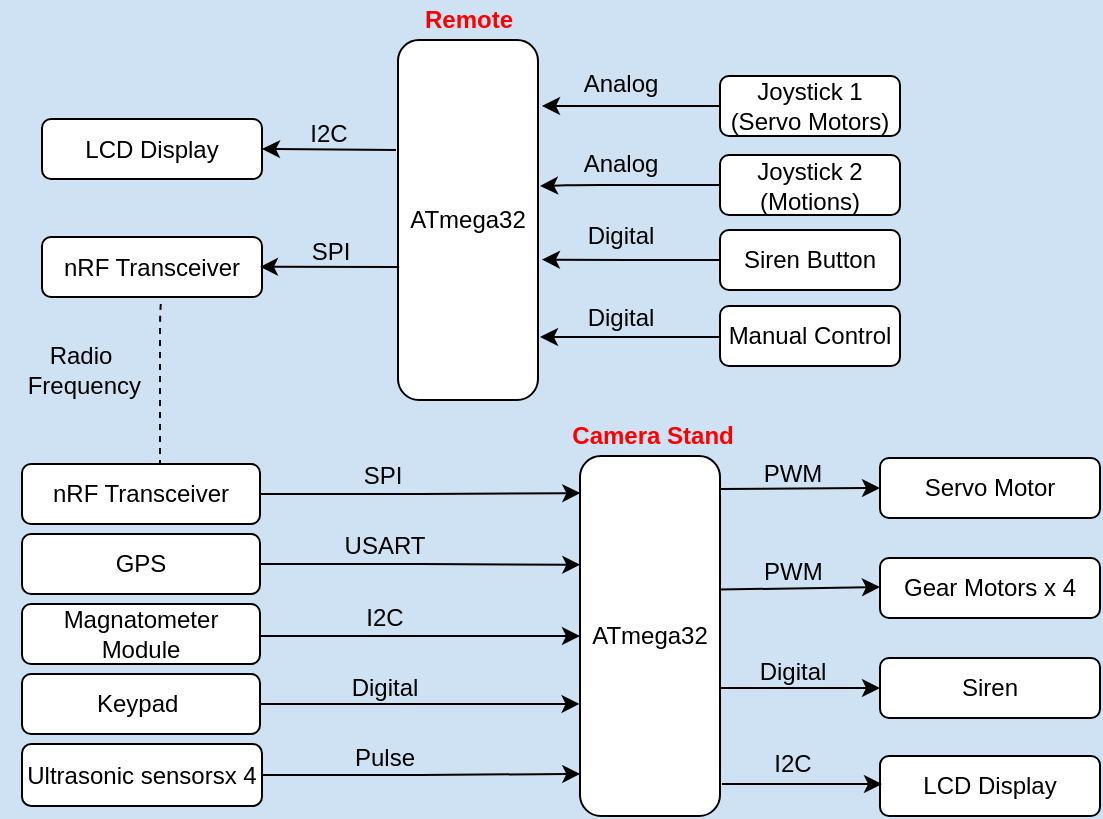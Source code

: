 <mxfile version="18.0.6" type="device"><diagram id="lJRAImz-lxVpwRp8242M" name="Page-1"><mxGraphModel dx="1038" dy="649" grid="0" gridSize="10" guides="1" tooltips="1" connect="1" arrows="1" fold="1" page="1" pageScale="1" pageWidth="850" pageHeight="1100" background="#CFE2F3" math="0" shadow="0"><root><mxCell id="0"/><mxCell id="1" parent="0"/><mxCell id="MMNiO4hkmzrSqd-5T3A--52" value="ATmega32" style="whiteSpace=wrap;html=1;direction=south;rounded=1;" parent="1" vertex="1"><mxGeometry x="381" y="77" width="70" height="180" as="geometry"/></mxCell><mxCell id="MMNiO4hkmzrSqd-5T3A--53" value="&lt;b&gt;&lt;font color=&quot;#ff0000&quot;&gt;Remote&lt;/font&gt;&lt;/b&gt;" style="text;html=1;align=center;verticalAlign=middle;resizable=0;points=[];autosize=1;strokeColor=none;fillColor=none;rounded=1;" parent="1" vertex="1"><mxGeometry x="386" y="57" width="60" height="20" as="geometry"/></mxCell><mxCell id="t50Us-VJCN47oumpyvYB-7" style="edgeStyle=orthogonalEdgeStyle;rounded=0;orthogonalLoop=1;jettySize=auto;html=1;exitX=0;exitY=0.5;exitDx=0;exitDy=0;" parent="1" source="MMNiO4hkmzrSqd-5T3A--55" edge="1"><mxGeometry relative="1" as="geometry"><mxPoint x="453" y="110" as="targetPoint"/></mxGeometry></mxCell><mxCell id="MMNiO4hkmzrSqd-5T3A--55" value="Joystick 1&lt;br&gt;(Servo Motors)" style="whiteSpace=wrap;html=1;rounded=1;" parent="1" vertex="1"><mxGeometry x="542" y="95" width="90" height="30" as="geometry"/></mxCell><mxCell id="MMNiO4hkmzrSqd-5T3A--56" value="" style="edgeStyle=orthogonalEdgeStyle;orthogonalLoop=1;jettySize=auto;html=1;" parent="1" edge="1"><mxGeometry relative="1" as="geometry"><Array as="points"><mxPoint x="472" y="149.5"/><mxPoint x="472" y="149.5"/></Array><mxPoint x="452" y="150" as="targetPoint"/><mxPoint x="587" y="153.5" as="sourcePoint"/></mxGeometry></mxCell><mxCell id="MMNiO4hkmzrSqd-5T3A--57" value="Joystick 2&lt;br&gt;(Motions)" style="whiteSpace=wrap;html=1;rounded=1;" parent="1" vertex="1"><mxGeometry x="542" y="134.5" width="90" height="30" as="geometry"/></mxCell><mxCell id="MMNiO4hkmzrSqd-5T3A--61" value="nRF Transceiver" style="whiteSpace=wrap;html=1;rounded=1;" parent="1" vertex="1"><mxGeometry x="203" y="175.5" width="110" height="30" as="geometry"/></mxCell><mxCell id="MMNiO4hkmzrSqd-5T3A--62" value="Analog" style="text;html=1;align=center;verticalAlign=middle;resizable=0;points=[];autosize=1;strokeColor=none;fillColor=none;rounded=1;" parent="1" vertex="1"><mxGeometry x="467" y="88.5" width="50" height="20" as="geometry"/></mxCell><mxCell id="MMNiO4hkmzrSqd-5T3A--63" value="Analog" style="text;html=1;align=center;verticalAlign=middle;resizable=0;points=[];autosize=1;strokeColor=none;fillColor=none;rounded=1;" parent="1" vertex="1"><mxGeometry x="467" y="128.5" width="50" height="20" as="geometry"/></mxCell><mxCell id="MMNiO4hkmzrSqd-5T3A--67" value="" style="endArrow=none;dashed=1;html=1;entryX=0.542;entryY=1;entryDx=0;entryDy=0;entryPerimeter=0;" parent="1" target="MMNiO4hkmzrSqd-5T3A--61" edge="1"><mxGeometry width="50" height="50" relative="1" as="geometry"><mxPoint x="262" y="290" as="sourcePoint"/><mxPoint x="262" y="170" as="targetPoint"/><Array as="points"><mxPoint x="262" y="215"/></Array></mxGeometry></mxCell><mxCell id="MMNiO4hkmzrSqd-5T3A--68" value="Radio&lt;br&gt;&amp;nbsp;Frequency" style="text;html=1;align=center;verticalAlign=middle;resizable=0;points=[];autosize=1;strokeColor=none;fillColor=none;rounded=1;" parent="1" vertex="1"><mxGeometry x="182" y="227" width="80" height="30" as="geometry"/></mxCell><mxCell id="tVcpMlcpaXiASB92Wn8R-7" style="edgeStyle=orthogonalEdgeStyle;rounded=0;orthogonalLoop=1;jettySize=auto;html=1;exitX=1;exitY=0.5;exitDx=0;exitDy=0;entryX=0.103;entryY=0.998;entryDx=0;entryDy=0;entryPerimeter=0;" parent="1" source="MMNiO4hkmzrSqd-5T3A--70" target="MMNiO4hkmzrSqd-5T3A--73" edge="1"><mxGeometry relative="1" as="geometry"><mxPoint x="470" y="304" as="targetPoint"/></mxGeometry></mxCell><mxCell id="MMNiO4hkmzrSqd-5T3A--70" value="nRF Transceiver" style="whiteSpace=wrap;html=1;rounded=1;" parent="1" vertex="1"><mxGeometry x="193" y="289" width="119" height="30" as="geometry"/></mxCell><mxCell id="MMNiO4hkmzrSqd-5T3A--73" value="ATmega32" style="whiteSpace=wrap;html=1;direction=south;rounded=1;" parent="1" vertex="1"><mxGeometry x="472" y="285" width="70" height="180" as="geometry"/></mxCell><mxCell id="MMNiO4hkmzrSqd-5T3A--74" value="&lt;b&gt;&lt;font color=&quot;#ff0000&quot;&gt;Camera Stand&lt;/font&gt;&lt;/b&gt;" style="text;html=1;align=center;verticalAlign=middle;resizable=0;points=[];autosize=1;strokeColor=none;fillColor=none;rounded=1;" parent="1" vertex="1"><mxGeometry x="462" y="266" width="91" height="18" as="geometry"/></mxCell><mxCell id="MMNiO4hkmzrSqd-5T3A--75" value="&lt;font color=&quot;#000000&quot;&gt;SPI&lt;/font&gt;" style="text;html=1;align=center;verticalAlign=middle;resizable=0;points=[];autosize=1;strokeColor=none;fillColor=none;rounded=1;" parent="1" vertex="1"><mxGeometry x="358" y="286" width="29" height="18" as="geometry"/></mxCell><mxCell id="MMNiO4hkmzrSqd-5T3A--78" value="Servo Motor" style="whiteSpace=wrap;html=1;rounded=1;" parent="1" vertex="1"><mxGeometry x="622" y="286" width="110" height="30" as="geometry"/></mxCell><mxCell id="MMNiO4hkmzrSqd-5T3A--80" value="PWM" style="text;html=1;align=center;verticalAlign=middle;resizable=0;points=[];autosize=1;strokeColor=none;fillColor=none;rounded=1;" parent="1" vertex="1"><mxGeometry x="553" y="284" width="50" height="20" as="geometry"/></mxCell><mxCell id="tVcpMlcpaXiASB92Wn8R-8" style="edgeStyle=orthogonalEdgeStyle;rounded=0;orthogonalLoop=1;jettySize=auto;html=1;exitX=1;exitY=0.5;exitDx=0;exitDy=0;entryX=0.302;entryY=0.998;entryDx=0;entryDy=0;entryPerimeter=0;" parent="1" source="MMNiO4hkmzrSqd-5T3A--82" target="MMNiO4hkmzrSqd-5T3A--73" edge="1"><mxGeometry relative="1" as="geometry"><mxPoint x="470" y="339" as="targetPoint"/></mxGeometry></mxCell><mxCell id="MMNiO4hkmzrSqd-5T3A--82" value="GPS" style="whiteSpace=wrap;html=1;rounded=1;" parent="1" vertex="1"><mxGeometry x="193" y="324" width="119" height="30" as="geometry"/></mxCell><mxCell id="MMNiO4hkmzrSqd-5T3A--83" value="USART" style="text;html=1;align=center;verticalAlign=middle;resizable=0;points=[];autosize=1;strokeColor=none;fillColor=none;rounded=1;" parent="1" vertex="1"><mxGeometry x="344" y="320" width="60" height="20" as="geometry"/></mxCell><mxCell id="tVcpMlcpaXiASB92Wn8R-5" style="edgeStyle=orthogonalEdgeStyle;rounded=0;orthogonalLoop=1;jettySize=auto;html=1;exitX=1;exitY=0.5;exitDx=0;exitDy=0;entryX=0.5;entryY=1;entryDx=0;entryDy=0;" parent="1" source="MMNiO4hkmzrSqd-5T3A--85" target="MMNiO4hkmzrSqd-5T3A--73" edge="1"><mxGeometry relative="1" as="geometry"><Array as="points"><mxPoint x="312" y="375"/></Array></mxGeometry></mxCell><mxCell id="MMNiO4hkmzrSqd-5T3A--85" value="Magnatometer Module" style="whiteSpace=wrap;html=1;rounded=1;" parent="1" vertex="1"><mxGeometry x="193" y="359" width="119" height="30" as="geometry"/></mxCell><mxCell id="MMNiO4hkmzrSqd-5T3A--87" value="Keypad&amp;nbsp;" style="whiteSpace=wrap;html=1;rounded=1;" parent="1" vertex="1"><mxGeometry x="193" y="394" width="119" height="30" as="geometry"/></mxCell><mxCell id="MMNiO4hkmzrSqd-5T3A--89" value="Siren" style="whiteSpace=wrap;html=1;rounded=1;" parent="1" vertex="1"><mxGeometry x="622" y="386" width="110" height="30" as="geometry"/></mxCell><mxCell id="MMNiO4hkmzrSqd-5T3A--90" value="&lt;span style=&quot;color: rgb(0, 0, 0); font-family: helvetica; font-size: 12px; font-style: normal; font-weight: 400; letter-spacing: normal; text-align: center; text-indent: 0px; text-transform: none; word-spacing: 0px; display: inline; float: none;&quot;&gt;PWM&lt;/span&gt;" style="text;whiteSpace=wrap;html=1;rounded=1;labelBackgroundColor=#CFE2F3;" parent="1" vertex="1"><mxGeometry x="561.75" y="329" width="32.5" height="20" as="geometry"/></mxCell><mxCell id="MMNiO4hkmzrSqd-5T3A--91" value="Digital" style="text;html=1;align=center;verticalAlign=middle;resizable=0;points=[];autosize=1;strokeColor=none;fillColor=none;rounded=1;" parent="1" vertex="1"><mxGeometry x="553" y="383" width="50" height="20" as="geometry"/></mxCell><mxCell id="MMNiO4hkmzrSqd-5T3A--96" value="Gear Motors x 4" style="whiteSpace=wrap;html=1;rounded=1;" parent="1" vertex="1"><mxGeometry x="622" y="336" width="110" height="30" as="geometry"/></mxCell><mxCell id="MMNiO4hkmzrSqd-5T3A--97" value="&lt;span style=&quot;color: rgb(0, 0, 0); font-family: helvetica; font-size: 12px; font-style: normal; font-weight: 400; letter-spacing: normal; text-indent: 0px; text-transform: none; word-spacing: 0px; display: inline; float: none;&quot;&gt;Digital&lt;/span&gt;" style="text;whiteSpace=wrap;html=1;align=center;verticalAlign=middle;labelBackgroundColor=#CFE2F3;" parent="1" vertex="1"><mxGeometry x="356.5" y="395.5" width="35" height="11" as="geometry"/></mxCell><mxCell id="MMNiO4hkmzrSqd-5T3A--98" value="LCD Display" style="whiteSpace=wrap;html=1;rounded=1;" parent="1" vertex="1"><mxGeometry x="622" y="435" width="110" height="30" as="geometry"/></mxCell><mxCell id="MMNiO4hkmzrSqd-5T3A--99" value="I2C" style="text;html=1;align=center;verticalAlign=middle;resizable=0;points=[];autosize=1;strokeColor=none;fillColor=none;rounded=1;" parent="1" vertex="1"><mxGeometry x="564" y="430" width="28" height="18" as="geometry"/></mxCell><mxCell id="MMNiO4hkmzrSqd-5T3A--105" value="Ultrasonic sensorsx 4" style="whiteSpace=wrap;html=1;rounded=1;" parent="1" vertex="1"><mxGeometry x="193" y="429" width="120" height="31" as="geometry"/></mxCell><mxCell id="MMNiO4hkmzrSqd-5T3A--106" value="&lt;span style=&quot;color: rgb(0, 0, 0); font-family: helvetica; font-size: 12px; font-style: normal; font-weight: 400; letter-spacing: normal; text-indent: 0px; text-transform: none; word-spacing: 0px; display: inline; float: none;&quot;&gt;Pulse&lt;/span&gt;" style="text;whiteSpace=wrap;html=1;align=center;verticalAlign=middle;glass=0;shadow=0;sketch=0;labelBackgroundColor=#CFE2F3;" parent="1" vertex="1"><mxGeometry x="357" y="430" width="35" height="11" as="geometry"/></mxCell><mxCell id="MMNiO4hkmzrSqd-5T3A--101" style="edgeStyle=orthogonalEdgeStyle;rounded=0;orthogonalLoop=1;jettySize=auto;html=1;entryX=0.772;entryY=1.003;entryDx=0;entryDy=0;entryPerimeter=0;" parent="1" source="MMNiO4hkmzrSqd-5T3A--87" edge="1"><mxGeometry relative="1" as="geometry"><mxPoint x="471.79" y="408.96" as="targetPoint"/></mxGeometry></mxCell><mxCell id="MMNiO4hkmzrSqd-5T3A--104" style="edgeStyle=orthogonalEdgeStyle;rounded=0;orthogonalLoop=1;jettySize=auto;html=1;entryX=0.883;entryY=0.998;entryDx=0;entryDy=0;entryPerimeter=0;" parent="1" source="MMNiO4hkmzrSqd-5T3A--105" target="MMNiO4hkmzrSqd-5T3A--73" edge="1"><mxGeometry relative="1" as="geometry"><mxPoint x="470.79" y="443.96" as="targetPoint"/><Array as="points"/></mxGeometry></mxCell><mxCell id="t50Us-VJCN47oumpyvYB-15" style="edgeStyle=orthogonalEdgeStyle;rounded=0;orthogonalLoop=1;jettySize=auto;html=1;exitX=0;exitY=0.5;exitDx=0;exitDy=0;entryX=0.61;entryY=-0.028;entryDx=0;entryDy=0;entryPerimeter=0;" parent="1" source="MMNiO4hkmzrSqd-5T3A--108" target="MMNiO4hkmzrSqd-5T3A--52" edge="1"><mxGeometry relative="1" as="geometry"/></mxCell><mxCell id="MMNiO4hkmzrSqd-5T3A--108" value="Siren Button" style="whiteSpace=wrap;html=1;rounded=1;" parent="1" vertex="1"><mxGeometry x="542" y="172" width="90" height="30" as="geometry"/></mxCell><mxCell id="MMNiO4hkmzrSqd-5T3A--109" value="" style="edgeStyle=orthogonalEdgeStyle;orthogonalLoop=1;jettySize=auto;html=1;" parent="1" edge="1"><mxGeometry relative="1" as="geometry"><Array as="points"><mxPoint x="472" y="225.5"/><mxPoint x="472" y="225.5"/></Array><mxPoint x="452" y="225.5" as="targetPoint"/><mxPoint x="542" y="225.5" as="sourcePoint"/></mxGeometry></mxCell><mxCell id="MMNiO4hkmzrSqd-5T3A--110" value="Manual Control" style="whiteSpace=wrap;html=1;rounded=1;" parent="1" vertex="1"><mxGeometry x="542" y="210" width="90" height="30" as="geometry"/></mxCell><mxCell id="MMNiO4hkmzrSqd-5T3A--111" value="Digital" style="text;html=1;align=center;verticalAlign=middle;resizable=0;points=[];autosize=1;strokeColor=none;fillColor=none;rounded=1;" parent="1" vertex="1"><mxGeometry x="467" y="164.5" width="50" height="20" as="geometry"/></mxCell><mxCell id="MMNiO4hkmzrSqd-5T3A--112" value="Digital" style="text;html=1;align=center;verticalAlign=middle;resizable=0;points=[];autosize=1;strokeColor=none;fillColor=none;rounded=1;" parent="1" vertex="1"><mxGeometry x="467" y="205.5" width="50" height="20" as="geometry"/></mxCell><mxCell id="MMNiO4hkmzrSqd-5T3A--71" style="edgeStyle=orthogonalEdgeStyle;rounded=0;orthogonalLoop=1;jettySize=auto;html=1;entryX=0;entryY=0.5;entryDx=0;entryDy=0;" parent="1" target="MMNiO4hkmzrSqd-5T3A--89" edge="1"><mxGeometry relative="1" as="geometry"><mxPoint x="542" y="401" as="sourcePoint"/><Array as="points"><mxPoint x="542" y="401"/></Array></mxGeometry></mxCell><mxCell id="MMNiO4hkmzrSqd-5T3A--79" value="" style="endArrow=classic;html=1;entryX=0;entryY=0.5;entryDx=0;entryDy=0;exitX=0.197;exitY=-0.002;exitDx=0;exitDy=0;exitPerimeter=0;" parent="1" target="MMNiO4hkmzrSqd-5T3A--78" edge="1"><mxGeometry width="50" height="50" relative="1" as="geometry"><mxPoint x="542.14" y="301.46" as="sourcePoint"/><mxPoint x="522" y="251" as="targetPoint"/><Array as="points"/></mxGeometry></mxCell><mxCell id="MMNiO4hkmzrSqd-5T3A--88" value="" style="endArrow=classic;html=1;entryX=0;entryY=0.5;entryDx=0;entryDy=0;exitX=0.421;exitY=0.002;exitDx=0;exitDy=0;exitPerimeter=0;" parent="1" edge="1"><mxGeometry width="50" height="50" relative="1" as="geometry"><mxPoint x="541.86" y="351.78" as="sourcePoint"/><mxPoint x="622" y="350.5" as="targetPoint"/><Array as="points"/></mxGeometry></mxCell><mxCell id="MMNiO4hkmzrSqd-5T3A--100" style="edgeStyle=orthogonalEdgeStyle;rounded=0;orthogonalLoop=1;jettySize=auto;html=1;entryX=0;entryY=0.5;entryDx=0;entryDy=0;" parent="1" edge="1"><mxGeometry relative="1" as="geometry"><mxPoint x="543" y="449" as="sourcePoint"/><mxPoint x="623" y="449" as="targetPoint"/><Array as="points"><mxPoint x="543" y="449"/></Array></mxGeometry></mxCell><mxCell id="t50Us-VJCN47oumpyvYB-5" value="LCD Display" style="whiteSpace=wrap;html=1;rounded=1;" parent="1" vertex="1"><mxGeometry x="203" y="116.5" width="110" height="30" as="geometry"/></mxCell><mxCell id="t50Us-VJCN47oumpyvYB-10" value="I2C" style="text;html=1;align=center;verticalAlign=middle;resizable=0;points=[];autosize=1;strokeColor=none;fillColor=none;rounded=1;" parent="1" vertex="1"><mxGeometry x="332" y="115" width="28" height="18" as="geometry"/></mxCell><mxCell id="MMNiO4hkmzrSqd-5T3A--64" value="SPI" style="text;html=1;align=center;verticalAlign=middle;resizable=0;points=[];autosize=1;strokeColor=none;fillColor=none;rounded=1;" parent="1" vertex="1"><mxGeometry x="332" y="174" width="29" height="18" as="geometry"/></mxCell><mxCell id="t50Us-VJCN47oumpyvYB-13" value="" style="endArrow=classic;html=1;rounded=0;entryX=1;entryY=0.5;entryDx=0;entryDy=0;" parent="1" target="t50Us-VJCN47oumpyvYB-5" edge="1"><mxGeometry width="50" height="50" relative="1" as="geometry"><mxPoint x="380" y="132" as="sourcePoint"/><mxPoint x="308" y="140" as="targetPoint"/></mxGeometry></mxCell><mxCell id="t50Us-VJCN47oumpyvYB-14" value="" style="endArrow=classic;html=1;rounded=0;entryX=1;entryY=0.5;entryDx=0;entryDy=0;exitX=0.398;exitY=0.992;exitDx=0;exitDy=0;exitPerimeter=0;" parent="1" edge="1"><mxGeometry width="50" height="50" relative="1" as="geometry"><mxPoint x="381.56" y="190.54" as="sourcePoint"/><mxPoint x="312" y="190.4" as="targetPoint"/></mxGeometry></mxCell><mxCell id="tVcpMlcpaXiASB92Wn8R-6" value="I2C" style="text;html=1;align=center;verticalAlign=middle;resizable=0;points=[];autosize=1;strokeColor=none;fillColor=none;" parent="1" vertex="1"><mxGeometry x="360" y="357" width="28" height="18" as="geometry"/></mxCell></root></mxGraphModel></diagram></mxfile>
